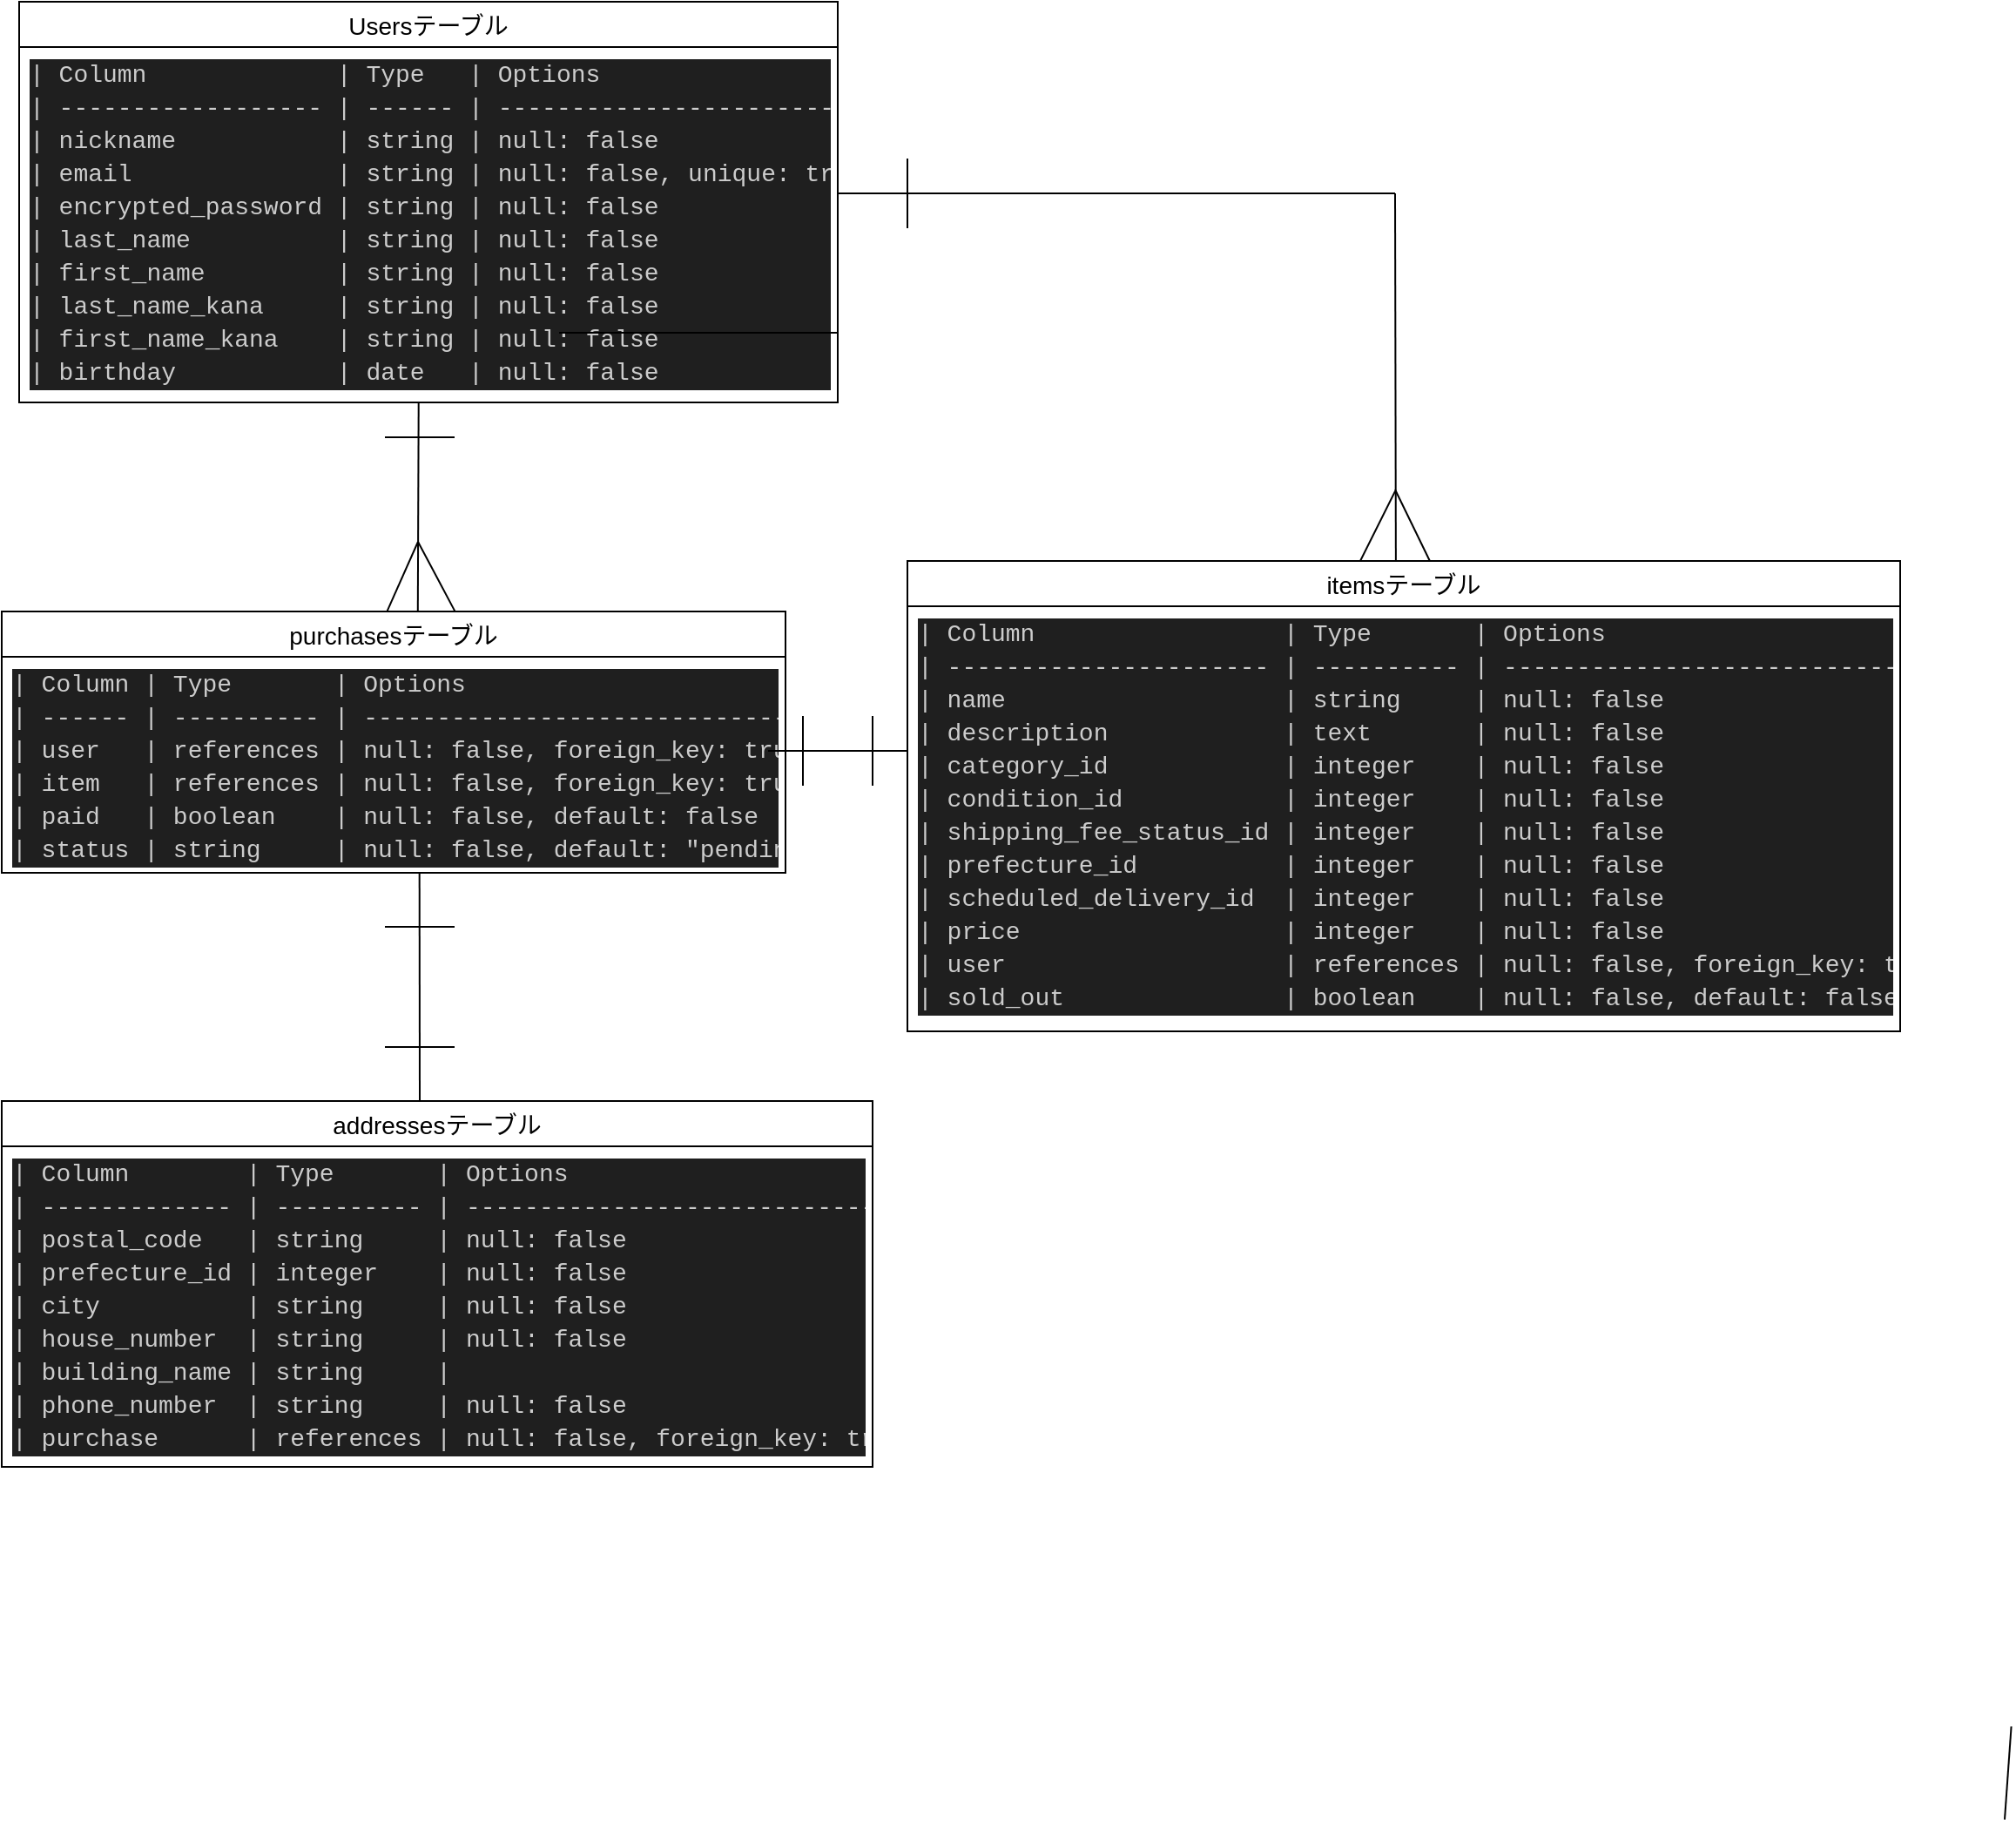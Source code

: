 <mxfile>
    <diagram id="vRxcMP85XkqTvzS0X5t4" name="ページ1">
        <mxGraphModel dx="1386" dy="825" grid="1" gridSize="10" guides="1" tooltips="1" connect="1" arrows="0" fold="1" page="1" pageScale="1" pageWidth="827" pageHeight="1169" background="none" math="0" shadow="0">
            <root>
                <mxCell id="0"/>
                <mxCell id="1" parent="0"/>
                <mxCell id="32" value="Usersテーブル" style="swimlane;fontStyle=0;childLayout=stackLayout;horizontal=1;startSize=26;horizontalStack=0;resizeParent=1;resizeParentMax=0;resizeLast=0;collapsible=1;marginBottom=0;align=center;fontSize=14;labelBackgroundColor=none;" vertex="1" parent="1">
                    <mxGeometry x="10" y="130" width="470" height="230" as="geometry"/>
                </mxCell>
                <mxCell id="35" value="&lt;div style=&quot;color: rgb(204, 204, 204); background-color: rgb(31, 31, 31); font-family: Consolas, &amp;quot;Courier New&amp;quot;, monospace; font-size: 14px; line-height: 19px; white-space: pre;&quot;&gt;&lt;div style=&quot;color: rgb(204, 204, 204); line-height: 19px;&quot;&gt;&lt;div&gt;&lt;span style=&quot;color: #cccccc;&quot;&gt;| Column &amp;nbsp; &amp;nbsp; &amp;nbsp; &amp;nbsp; &amp;nbsp; &amp;nbsp; | Type &amp;nbsp; | Options &amp;nbsp; &amp;nbsp; &amp;nbsp; &amp;nbsp; &amp;nbsp; &amp;nbsp; &amp;nbsp; &amp;nbsp; &amp;nbsp; |&lt;/span&gt;&lt;/div&gt;&lt;div&gt;&lt;span style=&quot;color: #cccccc;&quot;&gt;| ------------------ | ------ | ------------------------- |&lt;/span&gt;&lt;/div&gt;&lt;div&gt;&lt;span style=&quot;color: #cccccc;&quot;&gt;| nickname &amp;nbsp; &amp;nbsp; &amp;nbsp; &amp;nbsp; &amp;nbsp; | string | null: false &amp;nbsp; &amp;nbsp; &amp;nbsp; &amp;nbsp; &amp;nbsp; &amp;nbsp; &amp;nbsp; |&lt;/span&gt;&lt;/div&gt;&lt;div&gt;&lt;span style=&quot;color: #cccccc;&quot;&gt;| email &amp;nbsp; &amp;nbsp; &amp;nbsp; &amp;nbsp; &amp;nbsp; &amp;nbsp; &amp;nbsp;| string | null: false, unique: true |&lt;/span&gt;&lt;/div&gt;&lt;div&gt;&lt;span style=&quot;color: #cccccc;&quot;&gt;| encrypted_password | string | null: false &amp;nbsp; &amp;nbsp; &amp;nbsp; &amp;nbsp; &amp;nbsp; &amp;nbsp; &amp;nbsp; |&lt;/span&gt;&lt;/div&gt;&lt;div&gt;&lt;span style=&quot;color: #cccccc;&quot;&gt;| last_name &amp;nbsp; &amp;nbsp; &amp;nbsp; &amp;nbsp; &amp;nbsp;| string | null: false &amp;nbsp; &amp;nbsp; &amp;nbsp; &amp;nbsp; &amp;nbsp; &amp;nbsp; &amp;nbsp; |&lt;/span&gt;&lt;/div&gt;&lt;div&gt;&lt;span style=&quot;color: #cccccc;&quot;&gt;| first_name &amp;nbsp; &amp;nbsp; &amp;nbsp; &amp;nbsp; | string | null: false &amp;nbsp; &amp;nbsp; &amp;nbsp; &amp;nbsp; &amp;nbsp; &amp;nbsp; &amp;nbsp; |&lt;/span&gt;&lt;/div&gt;&lt;div&gt;&lt;span style=&quot;color: #cccccc;&quot;&gt;| last_name_kana &amp;nbsp; &amp;nbsp; | string | null: false &amp;nbsp; &amp;nbsp; &amp;nbsp; &amp;nbsp; &amp;nbsp; &amp;nbsp; &amp;nbsp; |&lt;/span&gt;&lt;/div&gt;&lt;div&gt;&lt;span style=&quot;color: #cccccc;&quot;&gt;| first_name_kana &amp;nbsp; &amp;nbsp;| string | null: false &amp;nbsp; &amp;nbsp; &amp;nbsp; &amp;nbsp; &amp;nbsp; &amp;nbsp; &amp;nbsp; |&lt;/span&gt;&lt;/div&gt;&lt;div&gt;&lt;span style=&quot;color: #cccccc;&quot;&gt;| birthday &amp;nbsp; &amp;nbsp; &amp;nbsp; &amp;nbsp; &amp;nbsp; | date &amp;nbsp; | null: false &amp;nbsp; &amp;nbsp; &amp;nbsp; &amp;nbsp; &amp;nbsp; &amp;nbsp; &amp;nbsp; |&lt;/span&gt;&lt;/div&gt;&lt;/div&gt;&lt;/div&gt;" style="text;strokeColor=none;fillColor=none;spacingLeft=4;spacingRight=4;overflow=hidden;rotatable=0;points=[[0,0.5],[1,0.5]];portConstraint=eastwest;fontSize=12;whiteSpace=wrap;html=1;" vertex="1" parent="32">
                    <mxGeometry y="26" width="470" height="204" as="geometry"/>
                </mxCell>
                <mxCell id="36" value="itemsテーブル" style="swimlane;fontStyle=0;childLayout=stackLayout;horizontal=1;startSize=26;horizontalStack=0;resizeParent=1;resizeParentMax=0;resizeLast=0;collapsible=1;marginBottom=0;align=center;fontSize=14;" vertex="1" parent="1">
                    <mxGeometry x="520" y="451" width="570" height="270" as="geometry"/>
                </mxCell>
                <mxCell id="37" value="&lt;div style=&quot;color: rgb(204, 204, 204); background-color: rgb(31, 31, 31); font-family: Consolas, &amp;quot;Courier New&amp;quot;, monospace; font-size: 14px; line-height: 19px; white-space: pre;&quot;&gt;&lt;div style=&quot;color: rgb(204, 204, 204); line-height: 19px;&quot;&gt;&lt;div style=&quot;color: rgb(204, 204, 204); line-height: 19px;&quot;&gt;&lt;div style=&quot;color: rgb(204, 204, 204); line-height: 19px;&quot;&gt;&lt;div&gt;&lt;span style=&quot;color: #cccccc;&quot;&gt;| Column &amp;nbsp; &amp;nbsp; &amp;nbsp; &amp;nbsp; &amp;nbsp; &amp;nbsp; &amp;nbsp; &amp;nbsp; | Type &amp;nbsp; &amp;nbsp; &amp;nbsp; | Options &amp;nbsp; &amp;nbsp; &amp;nbsp; &amp;nbsp; &amp;nbsp; &amp;nbsp; &amp;nbsp; &amp;nbsp; &amp;nbsp; &amp;nbsp; &amp;nbsp; &amp;nbsp;|&lt;/span&gt;&lt;/div&gt;&lt;div&gt;&lt;span style=&quot;color: #cccccc;&quot;&gt;| ---------------------- | ---------- | ------------------------------ |&lt;/span&gt;&lt;/div&gt;&lt;div&gt;&lt;span style=&quot;color: #cccccc;&quot;&gt;| name &amp;nbsp; &amp;nbsp; &amp;nbsp; &amp;nbsp; &amp;nbsp; &amp;nbsp; &amp;nbsp; &amp;nbsp; &amp;nbsp; | string &amp;nbsp; &amp;nbsp; | null: false &amp;nbsp; &amp;nbsp; &amp;nbsp; &amp;nbsp; &amp;nbsp; &amp;nbsp; &amp;nbsp; &amp;nbsp; &amp;nbsp; &amp;nbsp;|&lt;/span&gt;&lt;/div&gt;&lt;div&gt;&lt;span style=&quot;color: #cccccc;&quot;&gt;| description &amp;nbsp; &amp;nbsp; &amp;nbsp; &amp;nbsp; &amp;nbsp; &amp;nbsp;| text &amp;nbsp; &amp;nbsp; &amp;nbsp; | null: false &amp;nbsp; &amp;nbsp; &amp;nbsp; &amp;nbsp; &amp;nbsp; &amp;nbsp; &amp;nbsp; &amp;nbsp; &amp;nbsp; &amp;nbsp;|&lt;/span&gt;&lt;/div&gt;&lt;div&gt;&lt;span style=&quot;color: #cccccc;&quot;&gt;| category_id &amp;nbsp; &amp;nbsp; &amp;nbsp; &amp;nbsp; &amp;nbsp; &amp;nbsp;| integer &amp;nbsp; &amp;nbsp;| null: false &amp;nbsp; &amp;nbsp; &amp;nbsp; &amp;nbsp; &amp;nbsp; &amp;nbsp; &amp;nbsp; &amp;nbsp; &amp;nbsp; &amp;nbsp;|&lt;/span&gt;&lt;/div&gt;&lt;div&gt;&lt;span style=&quot;color: #cccccc;&quot;&gt;| condition_id &amp;nbsp; &amp;nbsp; &amp;nbsp; &amp;nbsp; &amp;nbsp; | integer &amp;nbsp; &amp;nbsp;| null: false &amp;nbsp; &amp;nbsp; &amp;nbsp; &amp;nbsp; &amp;nbsp; &amp;nbsp; &amp;nbsp; &amp;nbsp; &amp;nbsp; &amp;nbsp;|&lt;/span&gt;&lt;/div&gt;&lt;div&gt;&lt;span style=&quot;color: #cccccc;&quot;&gt;| shipping_fee_status_id | integer &amp;nbsp; &amp;nbsp;| null: false &amp;nbsp; &amp;nbsp; &amp;nbsp; &amp;nbsp; &amp;nbsp; &amp;nbsp; &amp;nbsp; &amp;nbsp; &amp;nbsp; &amp;nbsp;|&lt;/span&gt;&lt;/div&gt;&lt;div&gt;&lt;span style=&quot;color: #cccccc;&quot;&gt;| prefecture_id &amp;nbsp; &amp;nbsp; &amp;nbsp; &amp;nbsp; &amp;nbsp;| integer &amp;nbsp; &amp;nbsp;| null: false &amp;nbsp; &amp;nbsp; &amp;nbsp; &amp;nbsp; &amp;nbsp; &amp;nbsp; &amp;nbsp; &amp;nbsp; &amp;nbsp; &amp;nbsp;|&lt;/span&gt;&lt;/div&gt;&lt;div&gt;&lt;span style=&quot;color: #cccccc;&quot;&gt;| scheduled_delivery_id &amp;nbsp;| integer &amp;nbsp; &amp;nbsp;| null: false &amp;nbsp; &amp;nbsp; &amp;nbsp; &amp;nbsp; &amp;nbsp; &amp;nbsp; &amp;nbsp; &amp;nbsp; &amp;nbsp; &amp;nbsp;|&lt;/span&gt;&lt;/div&gt;&lt;div&gt;&lt;span style=&quot;color: #cccccc;&quot;&gt;| price &amp;nbsp; &amp;nbsp; &amp;nbsp; &amp;nbsp; &amp;nbsp; &amp;nbsp; &amp;nbsp; &amp;nbsp; &amp;nbsp;| integer &amp;nbsp; &amp;nbsp;| null: false &amp;nbsp; &amp;nbsp; &amp;nbsp; &amp;nbsp; &amp;nbsp; &amp;nbsp; &amp;nbsp; &amp;nbsp; &amp;nbsp; &amp;nbsp;|&lt;/span&gt;&lt;/div&gt;&lt;div&gt;&lt;span style=&quot;color: #cccccc;&quot;&gt;| user &amp;nbsp; &amp;nbsp; &amp;nbsp; &amp;nbsp; &amp;nbsp; &amp;nbsp; &amp;nbsp; &amp;nbsp; &amp;nbsp; | references | null: false, foreign_key: true |&lt;/span&gt;&lt;/div&gt;&lt;div&gt;&lt;span style=&quot;color: #cccccc;&quot;&gt;| sold_out &amp;nbsp; &amp;nbsp; &amp;nbsp; &amp;nbsp; &amp;nbsp; &amp;nbsp; &amp;nbsp; | boolean &amp;nbsp; &amp;nbsp;| null: false, default: false &amp;nbsp; &amp;nbsp;|&lt;/span&gt;&lt;/div&gt;&lt;/div&gt;&lt;/div&gt;&lt;/div&gt;&lt;/div&gt;" style="text;strokeColor=none;fillColor=none;spacingLeft=4;spacingRight=4;overflow=hidden;rotatable=0;points=[[0,0.5],[1,0.5]];portConstraint=eastwest;fontSize=12;whiteSpace=wrap;html=1;" vertex="1" parent="36">
                    <mxGeometry y="26" width="570" height="244" as="geometry"/>
                </mxCell>
                <mxCell id="49" value="purchasesテーブル" style="swimlane;fontStyle=0;childLayout=stackLayout;horizontal=1;startSize=26;horizontalStack=0;resizeParent=1;resizeParentMax=0;resizeLast=0;collapsible=1;marginBottom=0;align=center;fontSize=14;" vertex="1" parent="1">
                    <mxGeometry y="480" width="450" height="150" as="geometry"/>
                </mxCell>
                <mxCell id="50" value="&lt;div style=&quot;color: rgb(204, 204, 204); background-color: rgb(31, 31, 31); font-family: Consolas, &amp;quot;Courier New&amp;quot;, monospace; font-size: 14px; line-height: 19px; white-space: pre;&quot;&gt;&lt;div style=&quot;color: rgb(204, 204, 204); line-height: 19px;&quot;&gt;&lt;div style=&quot;color: rgb(204, 204, 204); line-height: 19px;&quot;&gt;&lt;div&gt;&lt;span style=&quot;color: #cccccc;&quot;&gt;| Column | Type &amp;nbsp; &amp;nbsp; &amp;nbsp; | Options &amp;nbsp; &amp;nbsp; &amp;nbsp; &amp;nbsp; &amp;nbsp; &amp;nbsp; &amp;nbsp; &amp;nbsp; &amp;nbsp; &amp;nbsp; &amp;nbsp; &amp;nbsp; |&lt;/span&gt;&lt;/div&gt;&lt;div&gt;&lt;span style=&quot;color: #cccccc;&quot;&gt;| ------ | ---------- | ------------------------------- |&lt;/span&gt;&lt;/div&gt;&lt;div&gt;&lt;span style=&quot;color: #cccccc;&quot;&gt;| user &amp;nbsp; | references | null: false, foreign_key: true &amp;nbsp;|&lt;/span&gt;&lt;/div&gt;&lt;div&gt;&lt;span style=&quot;color: #cccccc;&quot;&gt;| item &amp;nbsp; | references | null: false, foreign_key: true &amp;nbsp;|&lt;/span&gt;&lt;/div&gt;&lt;div&gt;&lt;span style=&quot;color: #cccccc;&quot;&gt;| paid &amp;nbsp; | boolean &amp;nbsp; &amp;nbsp;| null: false, default: false &amp;nbsp; &amp;nbsp; |&lt;/span&gt;&lt;/div&gt;&lt;div&gt;&lt;span style=&quot;color: #cccccc;&quot;&gt;| status | string &amp;nbsp; &amp;nbsp; | null: false, default: &quot;pending&quot; |&lt;/span&gt;&lt;/div&gt;&lt;/div&gt;&lt;/div&gt;&lt;/div&gt;" style="text;strokeColor=none;fillColor=none;spacingLeft=4;spacingRight=4;overflow=hidden;rotatable=0;points=[[0,0.5],[1,0.5]];portConstraint=eastwest;fontSize=12;whiteSpace=wrap;html=1;" vertex="1" parent="49">
                    <mxGeometry y="26" width="450" height="124" as="geometry"/>
                </mxCell>
                <mxCell id="53" value="" style="endArrow=none;html=1;rounded=0;" edge="1" parent="1">
                    <mxGeometry relative="1" as="geometry">
                        <mxPoint x="320" y="320" as="sourcePoint"/>
                        <mxPoint x="480" y="320" as="targetPoint"/>
                    </mxGeometry>
                </mxCell>
                <mxCell id="71" value="addressesテーブル" style="swimlane;fontStyle=0;childLayout=stackLayout;horizontal=1;startSize=26;horizontalStack=0;resizeParent=1;resizeParentMax=0;resizeLast=0;collapsible=1;marginBottom=0;align=center;fontSize=14;" vertex="1" parent="1">
                    <mxGeometry y="761" width="500" height="210" as="geometry"/>
                </mxCell>
                <mxCell id="72" value="&lt;div style=&quot;color: rgb(204, 204, 204); background-color: rgb(31, 31, 31); font-family: Consolas, &amp;quot;Courier New&amp;quot;, monospace; font-size: 14px; line-height: 19px; white-space: pre;&quot;&gt;&lt;div&gt;&lt;span style=&quot;color: #cccccc;&quot;&gt;| Column &amp;nbsp; &amp;nbsp; &amp;nbsp; &amp;nbsp;| Type &amp;nbsp; &amp;nbsp; &amp;nbsp; | Options &amp;nbsp; &amp;nbsp; &amp;nbsp; &amp;nbsp; &amp;nbsp; &amp;nbsp; &amp;nbsp; &amp;nbsp; &amp;nbsp; &amp;nbsp; &amp;nbsp; &amp;nbsp;|&lt;/span&gt;&lt;/div&gt;&lt;div&gt;&lt;span style=&quot;color: #cccccc;&quot;&gt;| ------------- | ---------- | ------------------------------ |&lt;/span&gt;&lt;/div&gt;&lt;div&gt;&lt;span style=&quot;color: #cccccc;&quot;&gt;| postal_code &amp;nbsp; | string &amp;nbsp; &amp;nbsp; | null: false &amp;nbsp; &amp;nbsp; &amp;nbsp; &amp;nbsp; &amp;nbsp; &amp;nbsp; &amp;nbsp; &amp;nbsp; &amp;nbsp; &amp;nbsp;|&lt;/span&gt;&lt;/div&gt;&lt;div&gt;&lt;span style=&quot;color: #cccccc;&quot;&gt;| prefecture_id | integer &amp;nbsp; &amp;nbsp;| null: false &amp;nbsp; &amp;nbsp; &amp;nbsp; &amp;nbsp; &amp;nbsp; &amp;nbsp; &amp;nbsp; &amp;nbsp; &amp;nbsp; &amp;nbsp;|&lt;/span&gt;&lt;/div&gt;&lt;div&gt;&lt;span style=&quot;color: #cccccc;&quot;&gt;| city &amp;nbsp; &amp;nbsp; &amp;nbsp; &amp;nbsp; &amp;nbsp;| string &amp;nbsp; &amp;nbsp; | null: false &amp;nbsp; &amp;nbsp; &amp;nbsp; &amp;nbsp; &amp;nbsp; &amp;nbsp; &amp;nbsp; &amp;nbsp; &amp;nbsp; &amp;nbsp;|&lt;/span&gt;&lt;/div&gt;&lt;div&gt;&lt;span style=&quot;color: #cccccc;&quot;&gt;| house_number &amp;nbsp;| string &amp;nbsp; &amp;nbsp; | null: false &amp;nbsp; &amp;nbsp; &amp;nbsp; &amp;nbsp; &amp;nbsp; &amp;nbsp; &amp;nbsp; &amp;nbsp; &amp;nbsp; &amp;nbsp;|&lt;/span&gt;&lt;/div&gt;&lt;div&gt;&lt;span style=&quot;color: #cccccc;&quot;&gt;| building_name | string &amp;nbsp; &amp;nbsp; | &amp;nbsp; &amp;nbsp; &amp;nbsp; &amp;nbsp; &amp;nbsp; &amp;nbsp; &amp;nbsp; &amp;nbsp; &amp;nbsp; &amp;nbsp; &amp;nbsp; &amp;nbsp; &amp;nbsp; &amp;nbsp; &amp;nbsp; &amp;nbsp;|&lt;/span&gt;&lt;/div&gt;&lt;div&gt;&lt;span style=&quot;color: #cccccc;&quot;&gt;| phone_number &amp;nbsp;| string &amp;nbsp; &amp;nbsp; | null: false &amp;nbsp; &amp;nbsp; &amp;nbsp; &amp;nbsp; &amp;nbsp; &amp;nbsp; &amp;nbsp; &amp;nbsp; &amp;nbsp; &amp;nbsp;|&lt;/span&gt;&lt;/div&gt;&lt;div&gt;&lt;span style=&quot;color: #cccccc;&quot;&gt;| purchase &amp;nbsp; &amp;nbsp; &amp;nbsp;| references | null: false, foreign_key: true |&lt;/span&gt;&lt;/div&gt;&lt;/div&gt;" style="text;strokeColor=none;fillColor=none;spacingLeft=4;spacingRight=4;overflow=hidden;rotatable=0;points=[[0,0.5],[1,0.5]];portConstraint=eastwest;fontSize=12;whiteSpace=wrap;html=1;" vertex="1" parent="71">
                    <mxGeometry y="26" width="500" height="184" as="geometry"/>
                </mxCell>
                <mxCell id="75" value="" style="line;strokeWidth=1;rotatable=0;dashed=0;labelPosition=right;align=left;verticalAlign=middle;spacingTop=0;spacingLeft=6;points=[];portConstraint=eastwest;" vertex="1" parent="1">
                    <mxGeometry x="480" y="235" width="320" height="10" as="geometry"/>
                </mxCell>
                <mxCell id="79" value="" style="endArrow=none;html=1;rounded=0;entryX=0.492;entryY=0.001;entryDx=0;entryDy=0;entryPerimeter=0;" edge="1" parent="1" target="36">
                    <mxGeometry relative="1" as="geometry">
                        <mxPoint x="800" y="240" as="sourcePoint"/>
                        <mxPoint x="810" y="280" as="targetPoint"/>
                    </mxGeometry>
                </mxCell>
                <mxCell id="80" value="" style="endArrow=none;html=1;rounded=0;" edge="1" parent="1">
                    <mxGeometry relative="1" as="geometry">
                        <mxPoint x="520" y="220" as="sourcePoint"/>
                        <mxPoint x="520" y="260" as="targetPoint"/>
                    </mxGeometry>
                </mxCell>
                <mxCell id="81" value="" style="endArrow=none;html=1;rounded=0;entryX=0.526;entryY=-0.001;entryDx=0;entryDy=0;entryPerimeter=0;" edge="1" parent="1">
                    <mxGeometry relative="1" as="geometry">
                        <mxPoint x="800" y="410" as="sourcePoint"/>
                        <mxPoint x="819.82" y="450.75" as="targetPoint"/>
                    </mxGeometry>
                </mxCell>
                <mxCell id="83" value="" style="endArrow=none;html=1;rounded=0;" edge="1" parent="1">
                    <mxGeometry relative="1" as="geometry">
                        <mxPoint x="440" y="560" as="sourcePoint"/>
                        <mxPoint x="520" y="560" as="targetPoint"/>
                    </mxGeometry>
                </mxCell>
                <mxCell id="84" value="" style="endArrow=none;html=1;rounded=0;" edge="1" parent="1">
                    <mxGeometry relative="1" as="geometry">
                        <mxPoint x="460" y="540" as="sourcePoint"/>
                        <mxPoint x="460" y="580" as="targetPoint"/>
                    </mxGeometry>
                </mxCell>
                <mxCell id="85" value="" style="endArrow=none;html=1;rounded=0;" edge="1" parent="1">
                    <mxGeometry relative="1" as="geometry">
                        <mxPoint x="500" y="540" as="sourcePoint"/>
                        <mxPoint x="500" y="580" as="targetPoint"/>
                    </mxGeometry>
                </mxCell>
                <mxCell id="86" value="" style="endArrow=none;html=1;rounded=0;entryX=0.364;entryY=0;entryDx=0;entryDy=0;entryPerimeter=0;exitX=0.488;exitY=1;exitDx=0;exitDy=0;exitPerimeter=0;" edge="1" parent="1" source="35">
                    <mxGeometry relative="1" as="geometry">
                        <mxPoint x="235.1" y="360" as="sourcePoint"/>
                        <mxPoint x="238.9" y="480" as="targetPoint"/>
                    </mxGeometry>
                </mxCell>
                <mxCell id="87" value="" style="endArrow=none;html=1;rounded=0;exitX=0.492;exitY=-0.003;exitDx=0;exitDy=0;exitPerimeter=0;" edge="1" parent="1" source="49">
                    <mxGeometry relative="1" as="geometry">
                        <mxPoint x="222.1" y="480" as="sourcePoint"/>
                        <mxPoint x="239" y="440" as="targetPoint"/>
                    </mxGeometry>
                </mxCell>
                <mxCell id="88" value="" style="endArrow=none;html=1;rounded=0;entryX=0.578;entryY=-0.002;entryDx=0;entryDy=0;entryPerimeter=0;" edge="1" parent="1" target="49">
                    <mxGeometry relative="1" as="geometry">
                        <mxPoint x="239" y="440" as="sourcePoint"/>
                        <mxPoint x="263.05" y="480" as="targetPoint"/>
                    </mxGeometry>
                </mxCell>
                <mxCell id="89" value="" style="endArrow=none;html=1;rounded=0;" edge="1" parent="1">
                    <mxGeometry relative="1" as="geometry">
                        <mxPoint x="220" y="380" as="sourcePoint"/>
                        <mxPoint x="260" y="380" as="targetPoint"/>
                    </mxGeometry>
                </mxCell>
                <mxCell id="90" value="" style="endArrow=none;html=1;rounded=0;exitX=0.364;exitY=1;exitDx=0;exitDy=0;exitPerimeter=0;entryX=0.32;entryY=0.002;entryDx=0;entryDy=0;entryPerimeter=0;" edge="1" parent="1">
                    <mxGeometry relative="1" as="geometry">
                        <mxPoint x="1153.8" y="1120" as="sourcePoint"/>
                        <mxPoint x="1150" y="1173.42" as="targetPoint"/>
                    </mxGeometry>
                </mxCell>
                <mxCell id="92" value="" style="endArrow=none;html=1;rounded=0;" edge="1" parent="1">
                    <mxGeometry relative="1" as="geometry">
                        <mxPoint x="220" y="730" as="sourcePoint"/>
                        <mxPoint x="260" y="730" as="targetPoint"/>
                    </mxGeometry>
                </mxCell>
                <mxCell id="93" value="" style="endArrow=none;html=1;rounded=0;" edge="1" parent="1">
                    <mxGeometry relative="1" as="geometry">
                        <mxPoint x="780" y="451" as="sourcePoint"/>
                        <mxPoint x="800" y="411" as="targetPoint"/>
                    </mxGeometry>
                </mxCell>
                <mxCell id="94" value="" style="endArrow=none;html=1;rounded=0;exitX=0.533;exitY=1;exitDx=0;exitDy=0;exitPerimeter=0;entryX=0.48;entryY=0.002;entryDx=0;entryDy=0;entryPerimeter=0;" edge="1" parent="1" source="50" target="71">
                    <mxGeometry relative="1" as="geometry">
                        <mxPoint x="220" y="670" as="sourcePoint"/>
                        <mxPoint x="380" y="670" as="targetPoint"/>
                    </mxGeometry>
                </mxCell>
                <mxCell id="95" value="" style="endArrow=none;html=1;rounded=0;" edge="1" parent="1">
                    <mxGeometry relative="1" as="geometry">
                        <mxPoint x="220" y="661" as="sourcePoint"/>
                        <mxPoint x="260" y="661" as="targetPoint"/>
                    </mxGeometry>
                </mxCell>
            </root>
        </mxGraphModel>
    </diagram>
</mxfile>